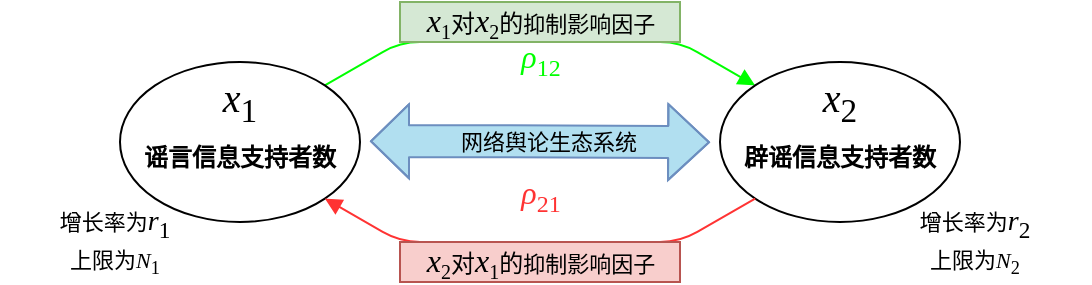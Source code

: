 <mxfile version="14.8.5" type="github">
  <diagram id="Ud3BV54i0hFkQ3ag8ZkD" name="Page-1">
    <mxGraphModel dx="742" dy="456" grid="1" gridSize="10" guides="1" tooltips="1" connect="1" arrows="1" fold="1" page="1" pageScale="1" pageWidth="827" pageHeight="1169" background="none" math="0" shadow="0">
      <root>
        <mxCell id="0" />
        <mxCell id="1" parent="0" />
        <mxCell id="vBrrbc_E7rSGlaNft34t-11" value="&lt;font face=&quot;Times New Roman&quot; color=&quot;#00ff00&quot;&gt;&lt;i style=&quot;font-size: 16px&quot;&gt;ρ&lt;/i&gt;&lt;sub&gt;&lt;font style=&quot;font-size: 12px&quot;&gt;12&lt;/font&gt;&lt;/sub&gt;&lt;/font&gt;" style="html=1;verticalAlign=bottom;endArrow=block;entryX=0;entryY=0;entryDx=0;entryDy=0;exitX=1;exitY=0;exitDx=0;exitDy=0;strokeColor=#00FF00;" edge="1" parent="1" source="vBrrbc_E7rSGlaNft34t-1" target="vBrrbc_E7rSGlaNft34t-2">
          <mxGeometry y="-22" width="80" relative="1" as="geometry">
            <mxPoint x="414" y="139.31" as="sourcePoint" />
            <mxPoint x="524" y="139.81" as="targetPoint" />
            <Array as="points">
              <mxPoint x="390" y="120" />
              <mxPoint x="530" y="120" />
            </Array>
            <mxPoint as="offset" />
          </mxGeometry>
        </mxCell>
        <mxCell id="vBrrbc_E7rSGlaNft34t-1" value="&lt;font face=&quot;Times New Roman&quot; style=&quot;font-size: 12px&quot;&gt;&lt;b&gt;&lt;br&gt;谣言信息支持者数&lt;/b&gt;&lt;br&gt;&lt;/font&gt;" style="ellipse;whiteSpace=wrap;html=1;" vertex="1" parent="1">
          <mxGeometry x="250" y="130" width="120" height="80" as="geometry" />
        </mxCell>
        <mxCell id="vBrrbc_E7rSGlaNft34t-2" value="&lt;span style=&quot;font-family: &amp;#34;times new roman&amp;#34;&quot;&gt;&lt;b&gt;&lt;br&gt;辟谣信息支持者数&lt;/b&gt;&lt;/span&gt;" style="ellipse;whiteSpace=wrap;html=1;" vertex="1" parent="1">
          <mxGeometry x="550" y="130" width="120" height="80" as="geometry" />
        </mxCell>
        <mxCell id="vBrrbc_E7rSGlaNft34t-3" value="" style="shape=flexArrow;endArrow=classic;startArrow=classic;html=1;endWidth=21;endSize=6.47;width=16;strokeColor=#6c8ebf;fillColor=#B1DFF0;" edge="1" parent="1">
          <mxGeometry width="100" height="100" relative="1" as="geometry">
            <mxPoint x="375" y="169.66" as="sourcePoint" />
            <mxPoint x="545" y="170.16" as="targetPoint" />
            <Array as="points">
              <mxPoint x="445" y="169.66" />
            </Array>
          </mxGeometry>
        </mxCell>
        <mxCell id="vBrrbc_E7rSGlaNft34t-12" value="网络舆论生态系统" style="edgeLabel;html=1;align=center;verticalAlign=middle;resizable=0;points=[];fontSize=11;labelBackgroundColor=#B1DFF0;" vertex="1" connectable="0" parent="vBrrbc_E7rSGlaNft34t-3">
          <mxGeometry x="0.045" y="-3" relative="1" as="geometry">
            <mxPoint y="-3" as="offset" />
          </mxGeometry>
        </mxCell>
        <mxCell id="vBrrbc_E7rSGlaNft34t-4" value="&lt;font style=&quot;font-size: 20px&quot;&gt;&lt;span style=&quot;font-family: &amp;#34;times new roman&amp;#34;&quot;&gt;&lt;i&gt;x&lt;/i&gt;&lt;/span&gt;&lt;sub style=&quot;font-family: &amp;#34;times new roman&amp;#34;&quot;&gt;1&lt;/sub&gt;&lt;/font&gt;" style="text;html=1;strokeColor=none;fillColor=none;align=center;verticalAlign=middle;whiteSpace=wrap;rounded=0;" vertex="1" parent="1">
          <mxGeometry x="290" y="140" width="40" height="20" as="geometry" />
        </mxCell>
        <mxCell id="vBrrbc_E7rSGlaNft34t-5" value="&lt;font style=&quot;font-size: 20px&quot;&gt;&lt;span style=&quot;font-family: &amp;#34;times new roman&amp;#34;&quot;&gt;&lt;span&gt;&lt;i&gt;x&lt;/i&gt;&lt;/span&gt;&lt;span&gt;&lt;sub&gt;2&lt;/sub&gt;&lt;/span&gt;&lt;/span&gt;&lt;/font&gt;" style="text;html=1;strokeColor=none;fillColor=none;align=center;verticalAlign=middle;whiteSpace=wrap;rounded=0;" vertex="1" parent="1">
          <mxGeometry x="590" y="140" width="40" height="20" as="geometry" />
        </mxCell>
        <mxCell id="vBrrbc_E7rSGlaNft34t-6" style="edgeStyle=orthogonalEdgeStyle;rounded=0;orthogonalLoop=1;jettySize=auto;html=1;exitX=0.5;exitY=1;exitDx=0;exitDy=0;" edge="1" parent="1" source="vBrrbc_E7rSGlaNft34t-5" target="vBrrbc_E7rSGlaNft34t-5">
          <mxGeometry relative="1" as="geometry" />
        </mxCell>
        <mxCell id="vBrrbc_E7rSGlaNft34t-8" value="&lt;font style=&quot;font-size: 11px&quot; face=&quot;Times New Roman&quot;&gt;增长率为&lt;span style=&quot;font-size: 10.5pt&quot;&gt;&lt;i&gt;r&lt;/i&gt;&lt;/span&gt;&lt;span style=&quot;font-size: 10.5pt&quot;&gt;&lt;sub&gt;1&lt;/sub&gt;&lt;/span&gt;&lt;br&gt;上限为&lt;i&gt;N&lt;/i&gt;&lt;sub&gt;1&lt;/sub&gt;&lt;/font&gt;" style="text;html=1;strokeColor=none;fillColor=none;align=center;verticalAlign=middle;whiteSpace=wrap;rounded=0;" vertex="1" parent="1">
          <mxGeometry x="190" y="210" width="115" height="20" as="geometry" />
        </mxCell>
        <mxCell id="vBrrbc_E7rSGlaNft34t-14" value="&lt;font face=&quot;Times New Roman&quot; color=&quot;#ff3333&quot;&gt;&lt;i&gt;&lt;font style=&quot;font-size: 16px&quot;&gt;ρ&lt;/font&gt;&lt;/i&gt;&lt;sub&gt;&lt;font style=&quot;font-size: 12px&quot;&gt;21&lt;/font&gt;&lt;/sub&gt;&lt;/font&gt;" style="html=1;verticalAlign=bottom;endArrow=block;exitX=0;exitY=1;exitDx=0;exitDy=0;entryX=1;entryY=1;entryDx=0;entryDy=0;fillColor=#f8cecc;strokeColor=#FF3333;strokeWidth=1;" edge="1" parent="1" source="vBrrbc_E7rSGlaNft34t-2" target="vBrrbc_E7rSGlaNft34t-1">
          <mxGeometry y="-10" width="80" relative="1" as="geometry">
            <mxPoint x="524" y="180.5" as="sourcePoint" />
            <mxPoint x="359" y="196" as="targetPoint" />
            <mxPoint as="offset" />
            <Array as="points">
              <mxPoint x="530" y="220" />
              <mxPoint x="390" y="220" />
            </Array>
          </mxGeometry>
        </mxCell>
        <mxCell id="vBrrbc_E7rSGlaNft34t-17" value="&lt;span style=&quot;font-size: 16px ; font-family: &amp;#34;times new roman&amp;#34;&quot;&gt;&lt;i&gt;x&lt;/i&gt;&lt;/span&gt;&lt;sub style=&quot;font-family: &amp;#34;times new roman&amp;#34;&quot;&gt;1&lt;/sub&gt;&lt;span style=&quot;font-family: &amp;#34;times new roman&amp;#34;&quot;&gt;对&lt;/span&gt;&lt;span style=&quot;font-size: 16px ; font-family: &amp;#34;times new roman&amp;#34;&quot;&gt;&lt;i&gt;x&lt;/i&gt;&lt;/span&gt;&lt;sub style=&quot;font-family: &amp;#34;times new roman&amp;#34;&quot;&gt;2&lt;/sub&gt;&lt;span style=&quot;font-family: &amp;#34;times new roman&amp;#34;&quot;&gt;的&lt;/span&gt;&lt;span style=&quot;font-size: 11px ; text-align: left&quot;&gt;抑制影响因子&lt;/span&gt;" style="text;html=1;align=center;verticalAlign=middle;resizable=0;points=[];autosize=1;strokeColor=#82b366;fontSize=12;fillColor=#d5e8d4;" vertex="1" parent="1">
          <mxGeometry x="390" y="100" width="140" height="20" as="geometry" />
        </mxCell>
        <mxCell id="vBrrbc_E7rSGlaNft34t-24" value="&lt;span style=&quot;font-size: 16px ; font-family: &amp;#34;times new roman&amp;#34;&quot;&gt;&lt;i&gt;x&lt;/i&gt;&lt;/span&gt;&lt;sub style=&quot;font-family: &amp;#34;times new roman&amp;#34;&quot;&gt;2&lt;/sub&gt;&lt;span style=&quot;font-family: &amp;#34;times new roman&amp;#34;&quot;&gt;对&lt;/span&gt;&lt;span style=&quot;font-size: 16px ; font-family: &amp;#34;times new roman&amp;#34;&quot;&gt;&lt;i&gt;x&lt;/i&gt;&lt;/span&gt;&lt;sub style=&quot;font-family: &amp;#34;times new roman&amp;#34;&quot;&gt;1&lt;/sub&gt;&lt;span style=&quot;font-family: &amp;#34;times new roman&amp;#34;&quot;&gt;的&lt;/span&gt;&lt;span style=&quot;font-size: 11px ; text-align: left&quot;&gt;抑制影响因子&lt;/span&gt;" style="text;html=1;align=center;verticalAlign=middle;resizable=0;points=[];autosize=1;strokeColor=#b85450;fontSize=12;fillColor=#f8cecc;" vertex="1" parent="1">
          <mxGeometry x="390" y="220" width="140" height="20" as="geometry" />
        </mxCell>
        <mxCell id="vBrrbc_E7rSGlaNft34t-27" style="edgeStyle=none;orthogonalLoop=1;jettySize=auto;html=1;exitX=0.5;exitY=0;exitDx=0;exitDy=0;fontSize=11;endArrow=block;strokeColor=#00FF00;strokeWidth=1;fillColor=#B1DFF0;verticalAlign=bottom;" edge="1" parent="1" source="vBrrbc_E7rSGlaNft34t-8" target="vBrrbc_E7rSGlaNft34t-8">
          <mxGeometry relative="1" as="geometry" />
        </mxCell>
        <mxCell id="vBrrbc_E7rSGlaNft34t-29" value="&lt;font style=&quot;font-size: 11px&quot; face=&quot;Times New Roman&quot;&gt;增长率为&lt;span style=&quot;font-size: 10.5pt&quot;&gt;&lt;i&gt;r&lt;/i&gt;&lt;/span&gt;&lt;span style=&quot;font-size: 10.5pt&quot;&gt;&lt;sub&gt;2&lt;/sub&gt;&lt;/span&gt;&lt;br&gt;上限为&lt;i&gt;N&lt;/i&gt;&lt;sub&gt;2&lt;/sub&gt;&lt;/font&gt;" style="text;html=1;strokeColor=none;fillColor=none;align=center;verticalAlign=middle;whiteSpace=wrap;rounded=0;" vertex="1" parent="1">
          <mxGeometry x="620" y="210" width="115" height="20" as="geometry" />
        </mxCell>
      </root>
    </mxGraphModel>
  </diagram>
</mxfile>
